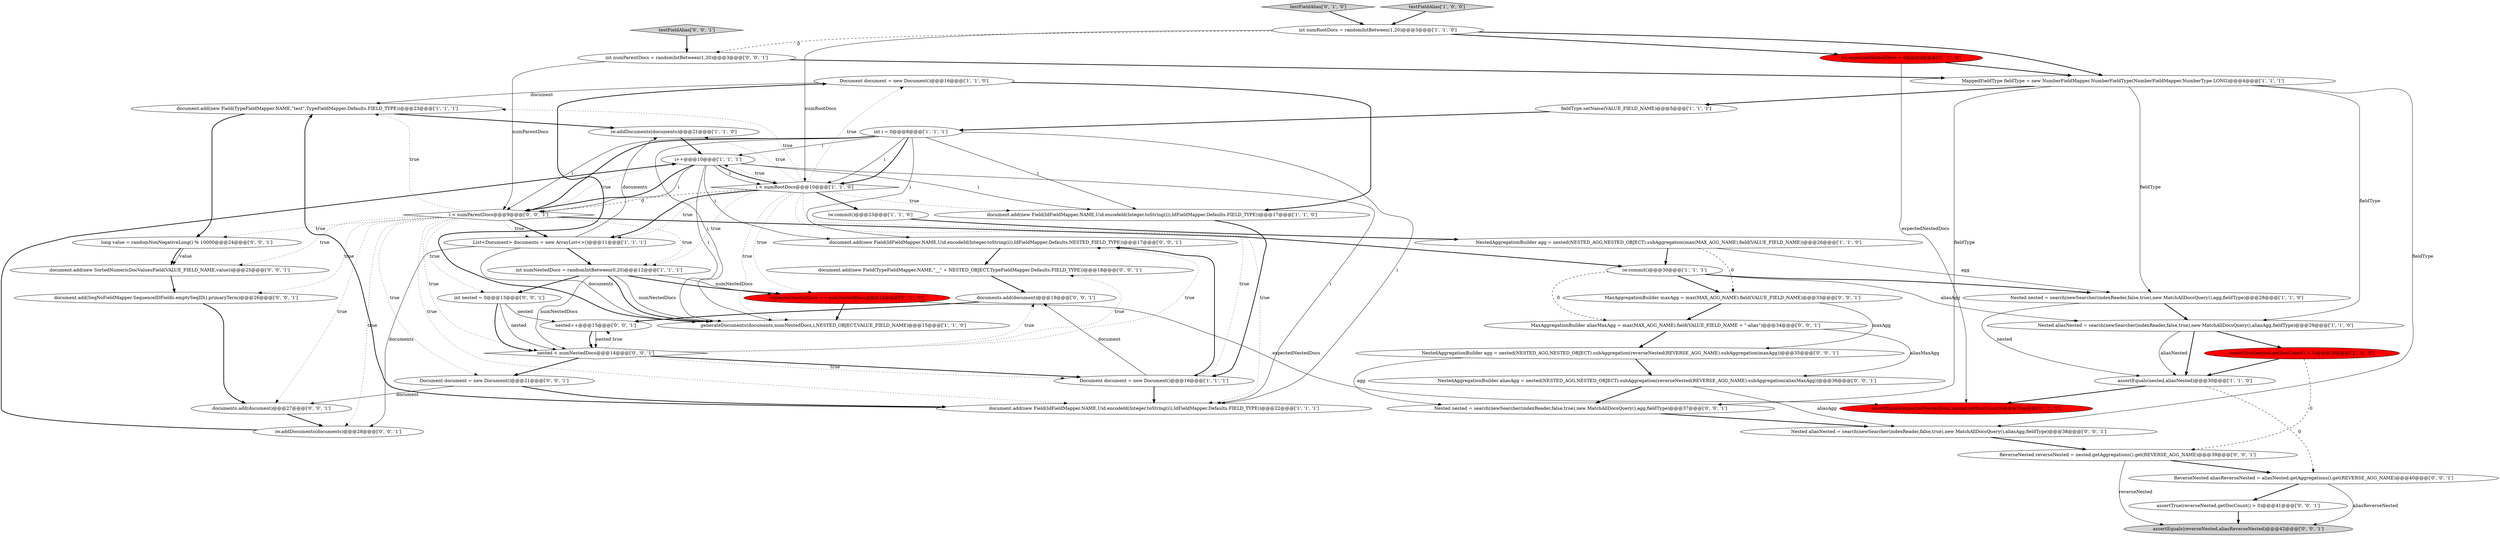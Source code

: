digraph {
10 [style = filled, label = "Document document = new Document()@@@16@@@['1', '1', '0']", fillcolor = white, shape = ellipse image = "AAA0AAABBB1BBB"];
20 [style = filled, label = "iw.commit()@@@30@@@['1', '1', '1']", fillcolor = white, shape = ellipse image = "AAA0AAABBB1BBB"];
30 [style = filled, label = "document.add(new Field(TypeFieldMapper.NAME,\"__\" + NESTED_OBJECT,TypeFieldMapper.Defaults.FIELD_TYPE))@@@18@@@['0', '0', '1']", fillcolor = white, shape = ellipse image = "AAA0AAABBB3BBB"];
37 [style = filled, label = "ReverseNested reverseNested = nested.getAggregations().get(REVERSE_AGG_NAME)@@@39@@@['0', '0', '1']", fillcolor = white, shape = ellipse image = "AAA0AAABBB3BBB"];
18 [style = filled, label = "int i = 0@@@8@@@['1', '1', '1']", fillcolor = white, shape = ellipse image = "AAA0AAABBB1BBB"];
29 [style = filled, label = "MaxAggregationBuilder maxAgg = max(MAX_AGG_NAME).field(VALUE_FIELD_NAME)@@@33@@@['0', '0', '1']", fillcolor = white, shape = ellipse image = "AAA0AAABBB3BBB"];
3 [style = filled, label = "assertEquals(nested,aliasNested)@@@30@@@['1', '1', '0']", fillcolor = white, shape = ellipse image = "AAA0AAABBB1BBB"];
11 [style = filled, label = "NestedAggregationBuilder agg = nested(NESTED_AGG,NESTED_OBJECT).subAggregation(max(MAX_AGG_NAME).field(VALUE_FIELD_NAME))@@@26@@@['1', '1', '0']", fillcolor = white, shape = ellipse image = "AAA0AAABBB1BBB"];
45 [style = filled, label = "assertTrue(reverseNested.getDocCount() > 0)@@@41@@@['0', '0', '1']", fillcolor = white, shape = ellipse image = "AAA0AAABBB3BBB"];
47 [style = filled, label = "documents.add(document)@@@19@@@['0', '0', '1']", fillcolor = white, shape = ellipse image = "AAA0AAABBB3BBB"];
50 [style = filled, label = "document.add(new Field(IdFieldMapper.NAME,Uid.encodeId(Integer.toString(i)),IdFieldMapper.Defaults.NESTED_FIELD_TYPE))@@@17@@@['0', '0', '1']", fillcolor = white, shape = ellipse image = "AAA0AAABBB3BBB"];
40 [style = filled, label = "testFieldAlias['0', '0', '1']", fillcolor = lightgray, shape = diamond image = "AAA0AAABBB3BBB"];
16 [style = filled, label = "MappedFieldType fieldType = new NumberFieldMapper.NumberFieldType(NumberFieldMapper.NumberType.LONG)@@@4@@@['1', '1', '1']", fillcolor = white, shape = ellipse image = "AAA0AAABBB1BBB"];
4 [style = filled, label = "Nested nested = search(newSearcher(indexReader,false,true),new MatchAllDocsQuery(),agg,fieldType)@@@28@@@['1', '1', '0']", fillcolor = white, shape = ellipse image = "AAA0AAABBB1BBB"];
6 [style = filled, label = "int numNestedDocs = randomIntBetween(0,20)@@@12@@@['1', '1', '1']", fillcolor = white, shape = ellipse image = "AAA0AAABBB1BBB"];
9 [style = filled, label = "int numRootDocs = randomIntBetween(1,20)@@@3@@@['1', '1', '0']", fillcolor = white, shape = ellipse image = "AAA0AAABBB1BBB"];
26 [style = filled, label = "testFieldAlias['0', '1', '0']", fillcolor = lightgray, shape = diamond image = "AAA0AAABBB2BBB"];
24 [style = filled, label = "int expectedNestedDocs = 0@@@4@@@['0', '1', '0']", fillcolor = red, shape = ellipse image = "AAA1AAABBB2BBB"];
36 [style = filled, label = "nested++@@@15@@@['0', '0', '1']", fillcolor = white, shape = ellipse image = "AAA0AAABBB3BBB"];
51 [style = filled, label = "Document document = new Document()@@@21@@@['0', '0', '1']", fillcolor = white, shape = ellipse image = "AAA0AAABBB3BBB"];
35 [style = filled, label = "ReverseNested aliasReverseNested = aliasNested.getAggregations().get(REVERSE_AGG_NAME)@@@40@@@['0', '0', '1']", fillcolor = white, shape = ellipse image = "AAA0AAABBB3BBB"];
13 [style = filled, label = "generateDocuments(documents,numNestedDocs,i,NESTED_OBJECT,VALUE_FIELD_NAME)@@@15@@@['1', '1', '0']", fillcolor = white, shape = ellipse image = "AAA0AAABBB1BBB"];
7 [style = filled, label = "assertTrue(nested.getDocCount() > 0)@@@28@@@['1', '0', '0']", fillcolor = red, shape = ellipse image = "AAA1AAABBB1BBB"];
38 [style = filled, label = "assertEquals(reverseNested,aliasReverseNested)@@@42@@@['0', '0', '1']", fillcolor = lightgray, shape = ellipse image = "AAA0AAABBB3BBB"];
1 [style = filled, label = "iw.commit()@@@23@@@['1', '1', '0']", fillcolor = white, shape = ellipse image = "AAA0AAABBB1BBB"];
5 [style = filled, label = "iw.addDocuments(documents)@@@21@@@['1', '1', '0']", fillcolor = white, shape = ellipse image = "AAA0AAABBB1BBB"];
46 [style = filled, label = "iw.addDocuments(documents)@@@28@@@['0', '0', '1']", fillcolor = white, shape = ellipse image = "AAA0AAABBB3BBB"];
44 [style = filled, label = "int nested = 0@@@13@@@['0', '0', '1']", fillcolor = white, shape = ellipse image = "AAA0AAABBB3BBB"];
49 [style = filled, label = "i < numParentDocs@@@9@@@['0', '0', '1']", fillcolor = white, shape = diamond image = "AAA0AAABBB3BBB"];
27 [style = filled, label = "document.add(new SortedNumericDocValuesField(VALUE_FIELD_NAME,value))@@@25@@@['0', '0', '1']", fillcolor = white, shape = ellipse image = "AAA0AAABBB3BBB"];
25 [style = filled, label = "expectedNestedDocs += numNestedDocs@@@14@@@['0', '1', '0']", fillcolor = red, shape = ellipse image = "AAA1AAABBB2BBB"];
19 [style = filled, label = "i < numRootDocs@@@10@@@['1', '1', '0']", fillcolor = white, shape = diamond image = "AAA0AAABBB1BBB"];
14 [style = filled, label = "i++@@@10@@@['1', '1', '1']", fillcolor = white, shape = ellipse image = "AAA0AAABBB1BBB"];
0 [style = filled, label = "List<Document> documents = new ArrayList<>()@@@11@@@['1', '1', '1']", fillcolor = white, shape = ellipse image = "AAA0AAABBB1BBB"];
15 [style = filled, label = "testFieldAlias['1', '0', '0']", fillcolor = lightgray, shape = diamond image = "AAA0AAABBB1BBB"];
41 [style = filled, label = "document.add(SeqNoFieldMapper.SequenceIDFields.emptySeqID().primaryTerm)@@@26@@@['0', '0', '1']", fillcolor = white, shape = ellipse image = "AAA0AAABBB3BBB"];
48 [style = filled, label = "NestedAggregationBuilder agg = nested(NESTED_AGG,NESTED_OBJECT).subAggregation(reverseNested(REVERSE_AGG_NAME).subAggregation(maxAgg))@@@35@@@['0', '0', '1']", fillcolor = white, shape = ellipse image = "AAA0AAABBB3BBB"];
31 [style = filled, label = "documents.add(document)@@@27@@@['0', '0', '1']", fillcolor = white, shape = ellipse image = "AAA0AAABBB3BBB"];
22 [style = filled, label = "fieldType.setName(VALUE_FIELD_NAME)@@@5@@@['1', '1', '1']", fillcolor = white, shape = ellipse image = "AAA0AAABBB1BBB"];
39 [style = filled, label = "MaxAggregationBuilder aliasMaxAgg = max(MAX_AGG_NAME).field(VALUE_FIELD_NAME + \"-alias\")@@@34@@@['0', '0', '1']", fillcolor = white, shape = ellipse image = "AAA0AAABBB3BBB"];
21 [style = filled, label = "Nested aliasNested = search(newSearcher(indexReader,false,true),new MatchAllDocsQuery(),aliasAgg,fieldType)@@@29@@@['1', '1', '0']", fillcolor = white, shape = ellipse image = "AAA0AAABBB1BBB"];
33 [style = filled, label = "nested < numNestedDocs@@@14@@@['0', '0', '1']", fillcolor = white, shape = diamond image = "AAA0AAABBB3BBB"];
28 [style = filled, label = "long value = randomNonNegativeLong() % 10000@@@24@@@['0', '0', '1']", fillcolor = white, shape = ellipse image = "AAA0AAABBB3BBB"];
23 [style = filled, label = "assertEquals(expectedNestedDocs,nested.getDocCount())@@@31@@@['0', '1', '0']", fillcolor = red, shape = ellipse image = "AAA1AAABBB2BBB"];
2 [style = filled, label = "document.add(new Field(TypeFieldMapper.NAME,\"test\",TypeFieldMapper.Defaults.FIELD_TYPE))@@@23@@@['1', '1', '1']", fillcolor = white, shape = ellipse image = "AAA0AAABBB1BBB"];
34 [style = filled, label = "int numParentDocs = randomIntBetween(1,20)@@@3@@@['0', '0', '1']", fillcolor = white, shape = ellipse image = "AAA0AAABBB3BBB"];
12 [style = filled, label = "document.add(new Field(IdFieldMapper.NAME,Uid.encodeId(Integer.toString(i)),IdFieldMapper.Defaults.FIELD_TYPE))@@@22@@@['1', '1', '1']", fillcolor = white, shape = ellipse image = "AAA0AAABBB1BBB"];
32 [style = filled, label = "Nested aliasNested = search(newSearcher(indexReader,false,true),new MatchAllDocsQuery(),aliasAgg,fieldType)@@@38@@@['0', '0', '1']", fillcolor = white, shape = ellipse image = "AAA0AAABBB3BBB"];
8 [style = filled, label = "Document document = new Document()@@@16@@@['1', '1', '1']", fillcolor = white, shape = ellipse image = "AAA0AAABBB1BBB"];
43 [style = filled, label = "Nested nested = search(newSearcher(indexReader,false,true),new MatchAllDocsQuery(),agg,fieldType)@@@37@@@['0', '0', '1']", fillcolor = white, shape = ellipse image = "AAA0AAABBB3BBB"];
42 [style = filled, label = "NestedAggregationBuilder aliasAgg = nested(NESTED_AGG,NESTED_OBJECT).subAggregation(reverseNested(REVERSE_AGG_NAME).subAggregation(aliasMaxAgg))@@@36@@@['0', '0', '1']", fillcolor = white, shape = ellipse image = "AAA0AAABBB3BBB"];
17 [style = filled, label = "document.add(new Field(IdFieldMapper.NAME,Uid.encodeId(Integer.toString(i)),IdFieldMapper.Defaults.FIELD_TYPE))@@@17@@@['1', '1', '0']", fillcolor = white, shape = ellipse image = "AAA0AAABBB1BBB"];
19->10 [style = dotted, label="true"];
32->37 [style = bold, label=""];
14->17 [style = solid, label="i"];
29->48 [style = solid, label="maxAgg"];
24->23 [style = solid, label="expectedNestedDocs"];
16->4 [style = solid, label="fieldType"];
26->9 [style = bold, label=""];
33->50 [style = dotted, label="true"];
10->17 [style = bold, label=""];
37->38 [style = solid, label="reverseNested"];
49->0 [style = bold, label=""];
36->33 [style = bold, label=""];
49->2 [style = dotted, label="true"];
9->16 [style = bold, label=""];
18->13 [style = solid, label="i"];
18->50 [style = solid, label="i"];
19->1 [style = bold, label=""];
12->2 [style = bold, label=""];
18->49 [style = bold, label=""];
18->14 [style = solid, label="i"];
42->32 [style = solid, label="aliasAgg"];
6->25 [style = solid, label="numNestedDocs"];
45->38 [style = bold, label=""];
35->45 [style = bold, label=""];
31->46 [style = bold, label=""];
20->39 [style = dashed, label="0"];
9->19 [style = solid, label="numRootDocs"];
2->28 [style = bold, label=""];
9->24 [style = bold, label=""];
0->13 [style = solid, label="documents"];
21->3 [style = bold, label=""];
48->43 [style = solid, label="agg"];
8->47 [style = solid, label="document"];
0->46 [style = solid, label="documents"];
16->32 [style = solid, label="fieldType"];
29->39 [style = bold, label=""];
19->17 [style = dotted, label="true"];
50->30 [style = bold, label=""];
18->17 [style = solid, label="i"];
20->21 [style = solid, label="aliasAgg"];
18->19 [style = bold, label=""];
4->21 [style = bold, label=""];
43->32 [style = bold, label=""];
25->23 [style = solid, label="expectedNestedDocs"];
36->33 [style = solid, label="nested"];
14->12 [style = solid, label="i"];
14->50 [style = solid, label="i"];
40->34 [style = bold, label=""];
39->42 [style = solid, label="aliasMaxAgg"];
49->27 [style = dotted, label="true"];
9->34 [style = dashed, label="0"];
1->11 [style = bold, label=""];
10->2 [style = solid, label="document"];
49->51 [style = dotted, label="true"];
3->23 [style = bold, label=""];
22->18 [style = bold, label=""];
49->44 [style = dotted, label="true"];
49->41 [style = dotted, label="true"];
6->13 [style = solid, label="numNestedDocs"];
15->9 [style = bold, label=""];
19->0 [style = dotted, label="true"];
21->7 [style = bold, label=""];
46->14 [style = bold, label=""];
30->47 [style = bold, label=""];
49->14 [style = dotted, label="true"];
14->49 [style = solid, label="i"];
33->8 [style = bold, label=""];
47->36 [style = bold, label=""];
49->46 [style = dotted, label="true"];
13->10 [style = bold, label=""];
17->8 [style = bold, label=""];
3->35 [style = dashed, label="0"];
4->3 [style = solid, label="nested"];
16->43 [style = solid, label="fieldType"];
51->12 [style = bold, label=""];
44->33 [style = bold, label=""];
19->12 [style = dotted, label="true"];
14->19 [style = bold, label=""];
6->33 [style = solid, label="numNestedDocs"];
6->44 [style = bold, label=""];
19->8 [style = dotted, label="true"];
33->47 [style = dotted, label="true"];
49->6 [style = dotted, label="true"];
19->0 [style = bold, label=""];
18->49 [style = solid, label="i"];
21->3 [style = solid, label="aliasNested"];
49->28 [style = dotted, label="true"];
34->49 [style = solid, label="numParentDocs"];
6->13 [style = bold, label=""];
34->16 [style = bold, label=""];
18->19 [style = solid, label="i"];
51->31 [style = solid, label="document"];
49->33 [style = dotted, label="true"];
19->5 [style = dotted, label="true"];
33->8 [style = dotted, label="true"];
8->50 [style = bold, label=""];
41->31 [style = bold, label=""];
37->35 [style = bold, label=""];
35->38 [style = solid, label="aliasReverseNested"];
49->20 [style = bold, label=""];
8->12 [style = bold, label=""];
2->5 [style = bold, label=""];
11->20 [style = bold, label=""];
18->12 [style = solid, label="i"];
19->14 [style = dotted, label="true"];
14->13 [style = solid, label="i"];
19->25 [style = dotted, label="true"];
39->48 [style = bold, label=""];
42->43 [style = bold, label=""];
11->4 [style = solid, label="agg"];
14->49 [style = bold, label=""];
20->29 [style = bold, label=""];
0->6 [style = bold, label=""];
25->13 [style = bold, label=""];
16->21 [style = solid, label="fieldType"];
19->2 [style = dotted, label="true"];
49->12 [style = dotted, label="true"];
0->5 [style = solid, label="documents"];
49->31 [style = dotted, label="true"];
11->29 [style = dashed, label="0"];
19->13 [style = dotted, label="true"];
5->14 [style = bold, label=""];
16->22 [style = bold, label=""];
48->42 [style = bold, label=""];
28->27 [style = solid, label="value"];
33->30 [style = dotted, label="true"];
7->3 [style = bold, label=""];
19->49 [style = dashed, label="0"];
20->4 [style = bold, label=""];
33->36 [style = dotted, label="true"];
24->16 [style = bold, label=""];
33->51 [style = bold, label=""];
14->19 [style = solid, label="i"];
44->33 [style = solid, label="nested"];
27->41 [style = bold, label=""];
7->37 [style = dashed, label="0"];
19->6 [style = dotted, label="true"];
28->27 [style = bold, label=""];
49->0 [style = dotted, label="true"];
44->36 [style = solid, label="nested"];
6->25 [style = bold, label=""];
}
